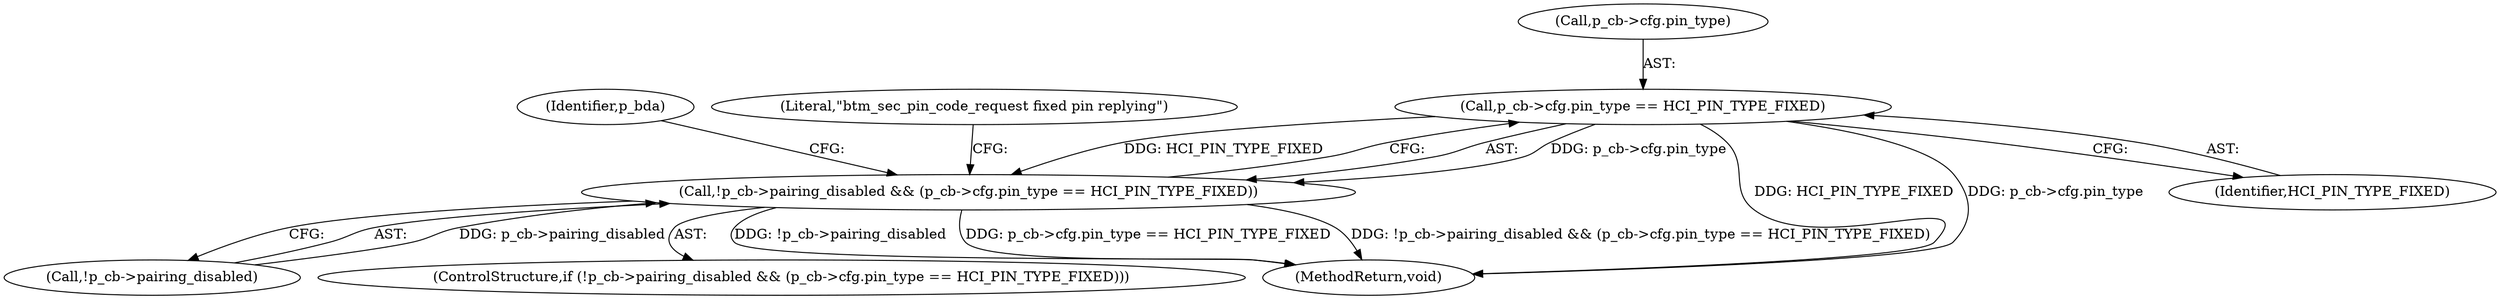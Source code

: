 digraph "0_Android_c677ee92595335233eb0e7b59809a1a94e7a678a_0@pointer" {
"1000256" [label="(Call,p_cb->cfg.pin_type == HCI_PIN_TYPE_FIXED)"];
"1000251" [label="(Call,!p_cb->pairing_disabled && (p_cb->cfg.pin_type == HCI_PIN_TYPE_FIXED))"];
"1000285" [label="(Identifier,p_bda)"];
"1000250" [label="(ControlStructure,if (!p_cb->pairing_disabled && (p_cb->cfg.pin_type == HCI_PIN_TYPE_FIXED)))"];
"1000265" [label="(Literal,\"btm_sec_pin_code_request fixed pin replying\")"];
"1000490" [label="(MethodReturn,void)"];
"1000251" [label="(Call,!p_cb->pairing_disabled && (p_cb->cfg.pin_type == HCI_PIN_TYPE_FIXED))"];
"1000262" [label="(Identifier,HCI_PIN_TYPE_FIXED)"];
"1000257" [label="(Call,p_cb->cfg.pin_type)"];
"1000252" [label="(Call,!p_cb->pairing_disabled)"];
"1000256" [label="(Call,p_cb->cfg.pin_type == HCI_PIN_TYPE_FIXED)"];
"1000256" -> "1000251"  [label="AST: "];
"1000256" -> "1000262"  [label="CFG: "];
"1000257" -> "1000256"  [label="AST: "];
"1000262" -> "1000256"  [label="AST: "];
"1000251" -> "1000256"  [label="CFG: "];
"1000256" -> "1000490"  [label="DDG: HCI_PIN_TYPE_FIXED"];
"1000256" -> "1000490"  [label="DDG: p_cb->cfg.pin_type"];
"1000256" -> "1000251"  [label="DDG: p_cb->cfg.pin_type"];
"1000256" -> "1000251"  [label="DDG: HCI_PIN_TYPE_FIXED"];
"1000251" -> "1000250"  [label="AST: "];
"1000251" -> "1000252"  [label="CFG: "];
"1000252" -> "1000251"  [label="AST: "];
"1000265" -> "1000251"  [label="CFG: "];
"1000285" -> "1000251"  [label="CFG: "];
"1000251" -> "1000490"  [label="DDG: !p_cb->pairing_disabled && (p_cb->cfg.pin_type == HCI_PIN_TYPE_FIXED)"];
"1000251" -> "1000490"  [label="DDG: !p_cb->pairing_disabled"];
"1000251" -> "1000490"  [label="DDG: p_cb->cfg.pin_type == HCI_PIN_TYPE_FIXED"];
"1000252" -> "1000251"  [label="DDG: p_cb->pairing_disabled"];
}
